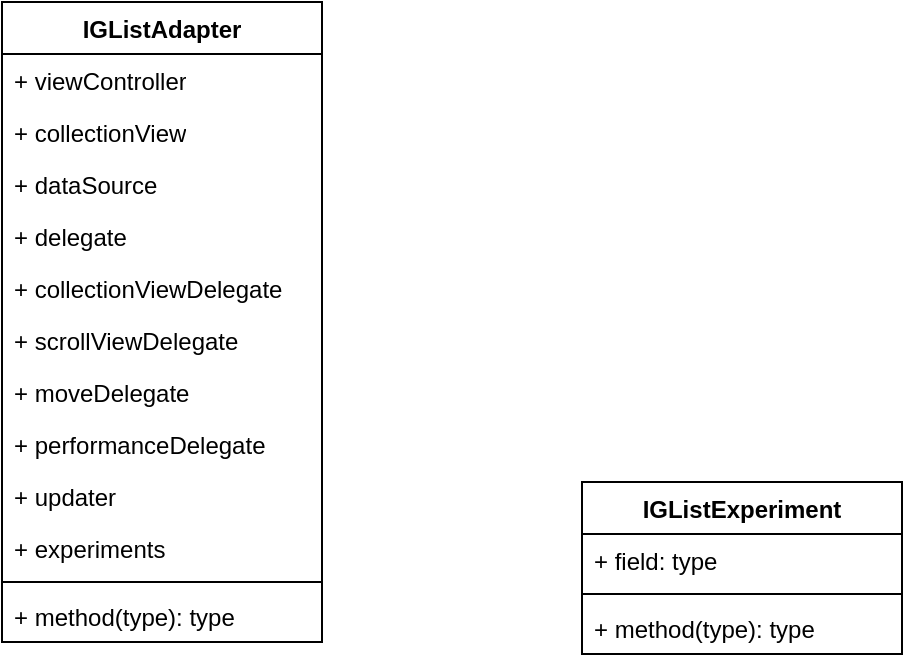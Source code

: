 <mxfile version="21.8.2" type="github">
  <diagram name="第 1 页" id="-kQbDW4IeQx7FzelJEpt">
    <mxGraphModel dx="1434" dy="765" grid="1" gridSize="10" guides="1" tooltips="1" connect="1" arrows="1" fold="1" page="1" pageScale="1" pageWidth="827" pageHeight="1169" math="0" shadow="0">
      <root>
        <mxCell id="0" />
        <mxCell id="1" parent="0" />
        <mxCell id="QYc6Mrks2eNKltK7SHkP-1" value="IGListAdapter&lt;br&gt;" style="swimlane;fontStyle=1;align=center;verticalAlign=top;childLayout=stackLayout;horizontal=1;startSize=26;horizontalStack=0;resizeParent=1;resizeParentMax=0;resizeLast=0;collapsible=1;marginBottom=0;whiteSpace=wrap;html=1;" vertex="1" parent="1">
          <mxGeometry x="180" y="270" width="160" height="320" as="geometry" />
        </mxCell>
        <mxCell id="QYc6Mrks2eNKltK7SHkP-5" value="+ viewController&lt;br&gt;" style="text;strokeColor=none;fillColor=none;align=left;verticalAlign=top;spacingLeft=4;spacingRight=4;overflow=hidden;rotatable=0;points=[[0,0.5],[1,0.5]];portConstraint=eastwest;whiteSpace=wrap;html=1;" vertex="1" parent="QYc6Mrks2eNKltK7SHkP-1">
          <mxGeometry y="26" width="160" height="26" as="geometry" />
        </mxCell>
        <mxCell id="QYc6Mrks2eNKltK7SHkP-2" value="+ collectionView" style="text;strokeColor=none;fillColor=none;align=left;verticalAlign=top;spacingLeft=4;spacingRight=4;overflow=hidden;rotatable=0;points=[[0,0.5],[1,0.5]];portConstraint=eastwest;whiteSpace=wrap;html=1;" vertex="1" parent="QYc6Mrks2eNKltK7SHkP-1">
          <mxGeometry y="52" width="160" height="26" as="geometry" />
        </mxCell>
        <mxCell id="QYc6Mrks2eNKltK7SHkP-7" value="+ dataSource&lt;br&gt;" style="text;strokeColor=none;fillColor=none;align=left;verticalAlign=top;spacingLeft=4;spacingRight=4;overflow=hidden;rotatable=0;points=[[0,0.5],[1,0.5]];portConstraint=eastwest;whiteSpace=wrap;html=1;" vertex="1" parent="QYc6Mrks2eNKltK7SHkP-1">
          <mxGeometry y="78" width="160" height="26" as="geometry" />
        </mxCell>
        <mxCell id="QYc6Mrks2eNKltK7SHkP-6" value="+ delegate&lt;br&gt;" style="text;strokeColor=none;fillColor=none;align=left;verticalAlign=top;spacingLeft=4;spacingRight=4;overflow=hidden;rotatable=0;points=[[0,0.5],[1,0.5]];portConstraint=eastwest;whiteSpace=wrap;html=1;" vertex="1" parent="QYc6Mrks2eNKltK7SHkP-1">
          <mxGeometry y="104" width="160" height="26" as="geometry" />
        </mxCell>
        <mxCell id="QYc6Mrks2eNKltK7SHkP-9" value="+ collectionViewDelegate" style="text;strokeColor=none;fillColor=none;align=left;verticalAlign=top;spacingLeft=4;spacingRight=4;overflow=hidden;rotatable=0;points=[[0,0.5],[1,0.5]];portConstraint=eastwest;whiteSpace=wrap;html=1;" vertex="1" parent="QYc6Mrks2eNKltK7SHkP-1">
          <mxGeometry y="130" width="160" height="26" as="geometry" />
        </mxCell>
        <mxCell id="QYc6Mrks2eNKltK7SHkP-10" value="+ scrollViewDelegate" style="text;strokeColor=none;fillColor=none;align=left;verticalAlign=top;spacingLeft=4;spacingRight=4;overflow=hidden;rotatable=0;points=[[0,0.5],[1,0.5]];portConstraint=eastwest;whiteSpace=wrap;html=1;" vertex="1" parent="QYc6Mrks2eNKltK7SHkP-1">
          <mxGeometry y="156" width="160" height="26" as="geometry" />
        </mxCell>
        <mxCell id="QYc6Mrks2eNKltK7SHkP-8" value="+ moveDelegate" style="text;strokeColor=none;fillColor=none;align=left;verticalAlign=top;spacingLeft=4;spacingRight=4;overflow=hidden;rotatable=0;points=[[0,0.5],[1,0.5]];portConstraint=eastwest;whiteSpace=wrap;html=1;" vertex="1" parent="QYc6Mrks2eNKltK7SHkP-1">
          <mxGeometry y="182" width="160" height="26" as="geometry" />
        </mxCell>
        <mxCell id="QYc6Mrks2eNKltK7SHkP-12" value="+ performanceDelegate" style="text;strokeColor=none;fillColor=none;align=left;verticalAlign=top;spacingLeft=4;spacingRight=4;overflow=hidden;rotatable=0;points=[[0,0.5],[1,0.5]];portConstraint=eastwest;whiteSpace=wrap;html=1;" vertex="1" parent="QYc6Mrks2eNKltK7SHkP-1">
          <mxGeometry y="208" width="160" height="26" as="geometry" />
        </mxCell>
        <mxCell id="QYc6Mrks2eNKltK7SHkP-13" value="+ updater" style="text;strokeColor=none;fillColor=none;align=left;verticalAlign=top;spacingLeft=4;spacingRight=4;overflow=hidden;rotatable=0;points=[[0,0.5],[1,0.5]];portConstraint=eastwest;whiteSpace=wrap;html=1;" vertex="1" parent="QYc6Mrks2eNKltK7SHkP-1">
          <mxGeometry y="234" width="160" height="26" as="geometry" />
        </mxCell>
        <mxCell id="QYc6Mrks2eNKltK7SHkP-11" value="+ experiments" style="text;strokeColor=none;fillColor=none;align=left;verticalAlign=top;spacingLeft=4;spacingRight=4;overflow=hidden;rotatable=0;points=[[0,0.5],[1,0.5]];portConstraint=eastwest;whiteSpace=wrap;html=1;" vertex="1" parent="QYc6Mrks2eNKltK7SHkP-1">
          <mxGeometry y="260" width="160" height="26" as="geometry" />
        </mxCell>
        <mxCell id="QYc6Mrks2eNKltK7SHkP-3" value="" style="line;strokeWidth=1;fillColor=none;align=left;verticalAlign=middle;spacingTop=-1;spacingLeft=3;spacingRight=3;rotatable=0;labelPosition=right;points=[];portConstraint=eastwest;strokeColor=inherit;" vertex="1" parent="QYc6Mrks2eNKltK7SHkP-1">
          <mxGeometry y="286" width="160" height="8" as="geometry" />
        </mxCell>
        <mxCell id="QYc6Mrks2eNKltK7SHkP-4" value="+ method(type): type" style="text;strokeColor=none;fillColor=none;align=left;verticalAlign=top;spacingLeft=4;spacingRight=4;overflow=hidden;rotatable=0;points=[[0,0.5],[1,0.5]];portConstraint=eastwest;whiteSpace=wrap;html=1;" vertex="1" parent="QYc6Mrks2eNKltK7SHkP-1">
          <mxGeometry y="294" width="160" height="26" as="geometry" />
        </mxCell>
        <mxCell id="QYc6Mrks2eNKltK7SHkP-14" value="IGListExperiment" style="swimlane;fontStyle=1;align=center;verticalAlign=top;childLayout=stackLayout;horizontal=1;startSize=26;horizontalStack=0;resizeParent=1;resizeParentMax=0;resizeLast=0;collapsible=1;marginBottom=0;whiteSpace=wrap;html=1;" vertex="1" parent="1">
          <mxGeometry x="470" y="510" width="160" height="86" as="geometry" />
        </mxCell>
        <mxCell id="QYc6Mrks2eNKltK7SHkP-15" value="+ field: type" style="text;strokeColor=none;fillColor=none;align=left;verticalAlign=top;spacingLeft=4;spacingRight=4;overflow=hidden;rotatable=0;points=[[0,0.5],[1,0.5]];portConstraint=eastwest;whiteSpace=wrap;html=1;" vertex="1" parent="QYc6Mrks2eNKltK7SHkP-14">
          <mxGeometry y="26" width="160" height="26" as="geometry" />
        </mxCell>
        <mxCell id="QYc6Mrks2eNKltK7SHkP-16" value="" style="line;strokeWidth=1;fillColor=none;align=left;verticalAlign=middle;spacingTop=-1;spacingLeft=3;spacingRight=3;rotatable=0;labelPosition=right;points=[];portConstraint=eastwest;strokeColor=inherit;" vertex="1" parent="QYc6Mrks2eNKltK7SHkP-14">
          <mxGeometry y="52" width="160" height="8" as="geometry" />
        </mxCell>
        <mxCell id="QYc6Mrks2eNKltK7SHkP-17" value="+ method(type): type" style="text;strokeColor=none;fillColor=none;align=left;verticalAlign=top;spacingLeft=4;spacingRight=4;overflow=hidden;rotatable=0;points=[[0,0.5],[1,0.5]];portConstraint=eastwest;whiteSpace=wrap;html=1;" vertex="1" parent="QYc6Mrks2eNKltK7SHkP-14">
          <mxGeometry y="60" width="160" height="26" as="geometry" />
        </mxCell>
      </root>
    </mxGraphModel>
  </diagram>
</mxfile>
